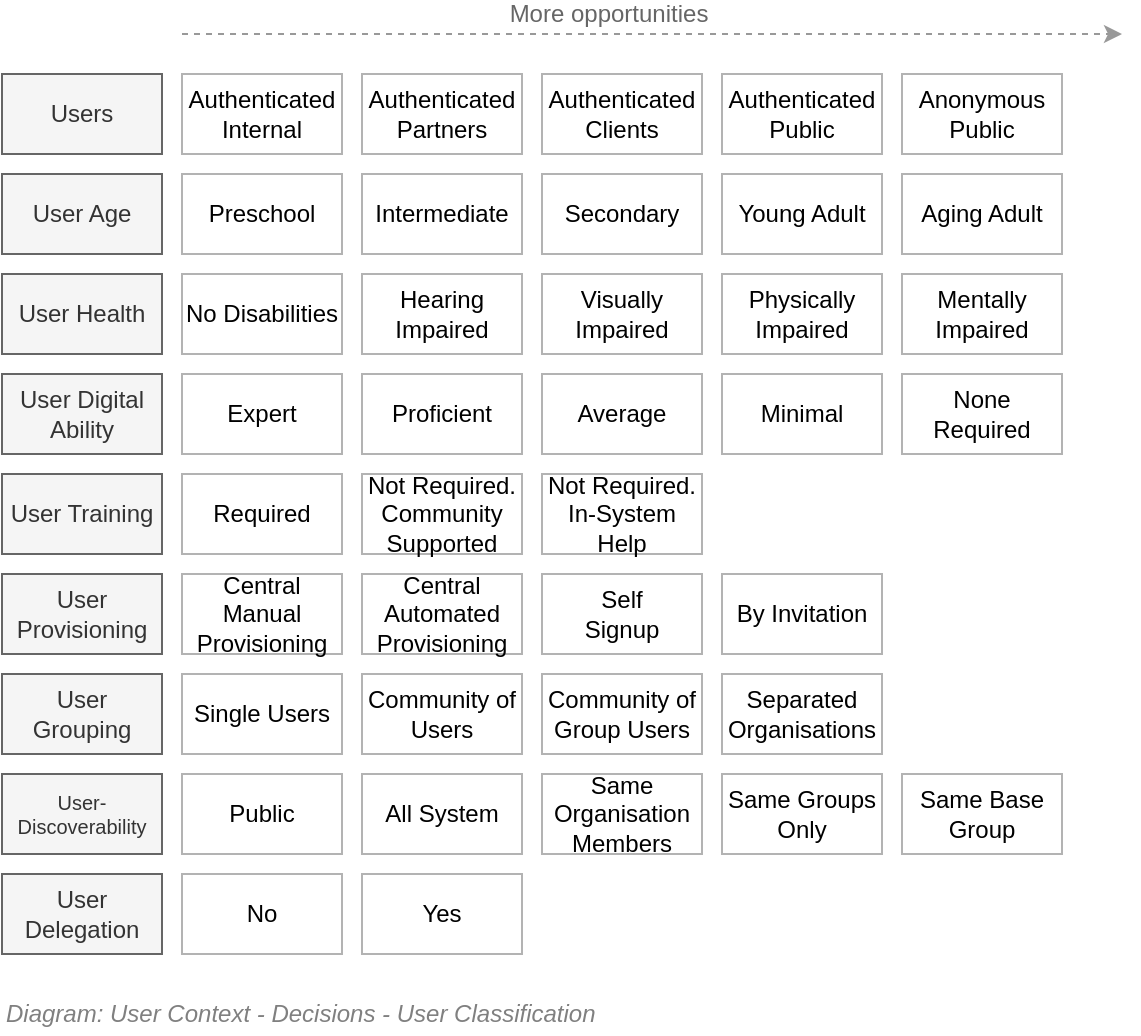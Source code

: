 <mxfile compressed="false" version="20.3.0" type="device">
  <diagram name="User Context/Decisions/Resource/Users" id="mJ9zh5-XbFA6OxV0q-oO">
    <mxGraphModel dx="782" dy="515" grid="1" gridSize="10" guides="1" tooltips="1" connect="1" arrows="1" fold="1" page="1" pageScale="1" pageWidth="827" pageHeight="1169" math="0" shadow="0">
      <root>
        <mxCell id="ghKAhKklCZQfBLjCrNQq-0" />
        <mxCell id="ghKAhKklCZQfBLjCrNQq-49" value="Diagram" style="" parent="ghKAhKklCZQfBLjCrNQq-0" />
        <mxCell id="ghKAhKklCZQfBLjCrNQq-50" value="Users" style="rounded=0;whiteSpace=wrap;html=1;shadow=0;glass=0;comic=0;strokeColor=#666666;fillColor=#f5f5f5;fontSize=12;align=center;fontColor=#333333;" parent="ghKAhKklCZQfBLjCrNQq-49" vertex="1">
          <mxGeometry x="120" y="200" width="80" height="40" as="geometry" />
        </mxCell>
        <mxCell id="ghKAhKklCZQfBLjCrNQq-51" value="Authenticated&lt;br style=&quot;font-size: 12px;&quot;&gt;Internal" style="rounded=0;whiteSpace=wrap;html=1;shadow=0;glass=0;comic=0;strokeColor=#B3B3B3;fillColor=none;fontSize=12;align=center;" parent="ghKAhKklCZQfBLjCrNQq-49" vertex="1">
          <mxGeometry x="210" y="200" width="80" height="40" as="geometry" />
        </mxCell>
        <mxCell id="ghKAhKklCZQfBLjCrNQq-52" value="Authenticated&lt;br style=&quot;font-size: 12px;&quot;&gt;Partners" style="rounded=0;whiteSpace=wrap;html=1;shadow=0;glass=0;comic=0;strokeColor=#B3B3B3;fillColor=none;fontSize=12;align=center;" parent="ghKAhKklCZQfBLjCrNQq-49" vertex="1">
          <mxGeometry x="300" y="200" width="80" height="40" as="geometry" />
        </mxCell>
        <mxCell id="ghKAhKklCZQfBLjCrNQq-53" value="Authenticated&lt;br style=&quot;font-size: 12px&quot;&gt;Clients" style="rounded=0;whiteSpace=wrap;html=1;shadow=0;glass=0;comic=0;strokeColor=#B3B3B3;fillColor=none;fontSize=12;align=center;" parent="ghKAhKklCZQfBLjCrNQq-49" vertex="1">
          <mxGeometry x="390" y="200" width="80" height="40" as="geometry" />
        </mxCell>
        <mxCell id="ghKAhKklCZQfBLjCrNQq-54" value="Authenticated&lt;br style=&quot;font-size: 12px;&quot;&gt;Public" style="rounded=0;whiteSpace=wrap;html=1;shadow=0;glass=0;comic=0;strokeColor=#B3B3B3;fillColor=none;fontSize=12;align=center;" parent="ghKAhKklCZQfBLjCrNQq-49" vertex="1">
          <mxGeometry x="480" y="200" width="80" height="40" as="geometry" />
        </mxCell>
        <mxCell id="ghKAhKklCZQfBLjCrNQq-62" value="User Grouping" style="rounded=0;whiteSpace=wrap;html=1;shadow=0;glass=0;comic=0;strokeColor=#666666;fillColor=#f5f5f5;fontSize=12;align=center;fontColor=#333333;" parent="ghKAhKklCZQfBLjCrNQq-49" vertex="1">
          <mxGeometry x="120" y="500" width="80" height="40" as="geometry" />
        </mxCell>
        <mxCell id="ghKAhKklCZQfBLjCrNQq-63" value="Single Users" style="rounded=0;whiteSpace=wrap;html=1;shadow=0;glass=0;comic=0;strokeColor=#B3B3B3;fillColor=none;fontSize=12;align=center;" parent="ghKAhKklCZQfBLjCrNQq-49" vertex="1">
          <mxGeometry x="210" y="500" width="80" height="40" as="geometry" />
        </mxCell>
        <mxCell id="ghKAhKklCZQfBLjCrNQq-64" value="Separated&lt;br style=&quot;font-size: 12px;&quot;&gt;Organisations" style="rounded=0;whiteSpace=wrap;html=1;shadow=0;glass=0;comic=0;strokeColor=#B3B3B3;fillColor=none;fontSize=12;align=center;" parent="ghKAhKklCZQfBLjCrNQq-49" vertex="1">
          <mxGeometry x="480" y="500" width="80" height="40" as="geometry" />
        </mxCell>
        <mxCell id="ghKAhKklCZQfBLjCrNQq-65" value="Community of Users" style="rounded=0;whiteSpace=wrap;html=1;shadow=0;glass=0;comic=0;strokeColor=#B3B3B3;fillColor=none;fontSize=12;align=center;" parent="ghKAhKklCZQfBLjCrNQq-49" vertex="1">
          <mxGeometry x="300" y="500" width="80" height="40" as="geometry" />
        </mxCell>
        <mxCell id="ghKAhKklCZQfBLjCrNQq-66" value="Community of Group Users&lt;br style=&quot;font-size: 12px;&quot;&gt;" style="rounded=0;whiteSpace=wrap;html=1;shadow=0;glass=0;comic=0;strokeColor=#B3B3B3;fillColor=none;fontSize=12;align=center;" parent="ghKAhKklCZQfBLjCrNQq-49" vertex="1">
          <mxGeometry x="390" y="500" width="80" height="40" as="geometry" />
        </mxCell>
        <mxCell id="ghKAhKklCZQfBLjCrNQq-67" value="User&lt;br style=&quot;font-size: 12px;&quot;&gt;Provisioning" style="rounded=0;whiteSpace=wrap;html=1;shadow=0;glass=0;comic=0;strokeColor=#666666;fillColor=#f5f5f5;fontSize=12;align=center;fontColor=#333333;" parent="ghKAhKklCZQfBLjCrNQq-49" vertex="1">
          <mxGeometry x="120" y="450" width="80" height="40" as="geometry" />
        </mxCell>
        <mxCell id="ghKAhKklCZQfBLjCrNQq-68" value="Central Manual&lt;br style=&quot;font-size: 12px;&quot;&gt;Provisioning" style="rounded=0;whiteSpace=wrap;html=1;shadow=0;glass=0;comic=0;strokeColor=#B3B3B3;fillColor=none;fontSize=12;align=center;" parent="ghKAhKklCZQfBLjCrNQq-49" vertex="1">
          <mxGeometry x="210" y="450" width="80" height="40" as="geometry" />
        </mxCell>
        <mxCell id="ghKAhKklCZQfBLjCrNQq-69" value="Self &lt;br style=&quot;font-size: 12px;&quot;&gt;Signup" style="rounded=0;whiteSpace=wrap;html=1;shadow=0;glass=0;comic=0;strokeColor=#B3B3B3;fillColor=none;fontSize=12;align=center;" parent="ghKAhKklCZQfBLjCrNQq-49" vertex="1">
          <mxGeometry x="390" y="450" width="80" height="40" as="geometry" />
        </mxCell>
        <mxCell id="ghKAhKklCZQfBLjCrNQq-70" value="By Invitation" style="rounded=0;whiteSpace=wrap;html=1;shadow=0;glass=0;comic=0;strokeColor=#B3B3B3;fillColor=none;fontSize=12;align=center;" parent="ghKAhKklCZQfBLjCrNQq-49" vertex="1">
          <mxGeometry x="480" y="450" width="80" height="40" as="geometry" />
        </mxCell>
        <mxCell id="ghKAhKklCZQfBLjCrNQq-71" value="Central Automated&lt;br style=&quot;font-size: 12px;&quot;&gt;Provisioning" style="rounded=0;whiteSpace=wrap;html=1;shadow=0;glass=0;comic=0;strokeColor=#B3B3B3;fillColor=none;fontSize=12;align=center;" parent="ghKAhKklCZQfBLjCrNQq-49" vertex="1">
          <mxGeometry x="300" y="450" width="80" height="40" as="geometry" />
        </mxCell>
        <mxCell id="ghKAhKklCZQfBLjCrNQq-72" value="User Delegation" style="rounded=0;whiteSpace=wrap;html=1;shadow=0;glass=0;comic=0;strokeColor=#666666;fillColor=#f5f5f5;fontSize=12;align=center;fontColor=#333333;" parent="ghKAhKklCZQfBLjCrNQq-49" vertex="1">
          <mxGeometry x="120" y="600" width="80" height="40" as="geometry" />
        </mxCell>
        <mxCell id="ghKAhKklCZQfBLjCrNQq-73" value="No" style="rounded=0;whiteSpace=wrap;html=1;shadow=0;glass=0;comic=0;strokeColor=#B3B3B3;fillColor=none;fontSize=12;align=center;" parent="ghKAhKklCZQfBLjCrNQq-49" vertex="1">
          <mxGeometry x="210" y="600" width="80" height="40" as="geometry" />
        </mxCell>
        <mxCell id="ghKAhKklCZQfBLjCrNQq-74" value="Yes" style="rounded=0;whiteSpace=wrap;html=1;shadow=0;glass=0;comic=0;strokeColor=#B3B3B3;fillColor=none;fontSize=12;align=center;" parent="ghKAhKklCZQfBLjCrNQq-49" vertex="1">
          <mxGeometry x="300" y="600" width="80" height="40" as="geometry" />
        </mxCell>
        <mxCell id="ghKAhKklCZQfBLjCrNQq-119" value="User Training" style="rounded=0;whiteSpace=wrap;html=1;shadow=0;glass=0;comic=0;strokeColor=#666666;fillColor=#f5f5f5;fontSize=12;align=center;fontColor=#333333;" parent="ghKAhKklCZQfBLjCrNQq-49" vertex="1">
          <mxGeometry x="120" y="400" width="80" height="40" as="geometry" />
        </mxCell>
        <mxCell id="ghKAhKklCZQfBLjCrNQq-120" value="Required" style="rounded=0;whiteSpace=wrap;html=1;shadow=0;glass=0;comic=0;strokeColor=#B3B3B3;fillColor=none;fontSize=12;align=center;" parent="ghKAhKklCZQfBLjCrNQq-49" vertex="1">
          <mxGeometry x="210" y="400" width="80" height="40" as="geometry" />
        </mxCell>
        <mxCell id="ghKAhKklCZQfBLjCrNQq-121" value="Not Required.&lt;br&gt;In-System Help" style="rounded=0;whiteSpace=wrap;html=1;shadow=0;glass=0;comic=0;strokeColor=#B3B3B3;fillColor=none;fontSize=12;align=center;" parent="ghKAhKklCZQfBLjCrNQq-49" vertex="1">
          <mxGeometry x="390" y="400" width="80" height="40" as="geometry" />
        </mxCell>
        <mxCell id="ghKAhKklCZQfBLjCrNQq-122" value="Not Required.&lt;br&gt;Community Supported" style="rounded=0;whiteSpace=wrap;html=1;shadow=0;glass=0;comic=0;strokeColor=#B3B3B3;fillColor=none;fontSize=12;align=center;" parent="ghKAhKklCZQfBLjCrNQq-49" vertex="1">
          <mxGeometry x="300" y="400" width="80" height="40" as="geometry" />
        </mxCell>
        <mxCell id="ghKAhKklCZQfBLjCrNQq-123" value="User Age" style="rounded=0;whiteSpace=wrap;html=1;shadow=0;glass=0;comic=0;strokeColor=#666666;fillColor=#f5f5f5;fontSize=12;align=center;fontColor=#333333;" parent="ghKAhKklCZQfBLjCrNQq-49" vertex="1">
          <mxGeometry x="120" y="250" width="80" height="40" as="geometry" />
        </mxCell>
        <mxCell id="ghKAhKklCZQfBLjCrNQq-124" value="User Health" style="rounded=0;whiteSpace=wrap;html=1;shadow=0;glass=0;comic=0;strokeColor=#666666;fillColor=#f5f5f5;fontSize=12;align=center;fontColor=#333333;" parent="ghKAhKklCZQfBLjCrNQq-49" vertex="1">
          <mxGeometry x="120" y="300" width="80" height="40" as="geometry" />
        </mxCell>
        <mxCell id="ghKAhKklCZQfBLjCrNQq-125" value="No Disabilities" style="rounded=0;whiteSpace=wrap;html=1;shadow=0;glass=0;comic=0;strokeColor=#B3B3B3;fillColor=none;fontSize=12;align=center;" parent="ghKAhKklCZQfBLjCrNQq-49" vertex="1">
          <mxGeometry x="210" y="300" width="80" height="40" as="geometry" />
        </mxCell>
        <mxCell id="ghKAhKklCZQfBLjCrNQq-126" value="Hearing Impaired" style="rounded=0;whiteSpace=wrap;html=1;shadow=0;glass=0;comic=0;strokeColor=#B3B3B3;fillColor=none;fontSize=12;align=center;" parent="ghKAhKklCZQfBLjCrNQq-49" vertex="1">
          <mxGeometry x="300" y="300" width="80" height="40" as="geometry" />
        </mxCell>
        <mxCell id="ghKAhKklCZQfBLjCrNQq-127" value="Visually Impaired" style="rounded=0;whiteSpace=wrap;html=1;shadow=0;glass=0;comic=0;strokeColor=#B3B3B3;fillColor=none;fontSize=12;align=center;" parent="ghKAhKklCZQfBLjCrNQq-49" vertex="1">
          <mxGeometry x="390" y="300" width="80" height="40" as="geometry" />
        </mxCell>
        <mxCell id="ghKAhKklCZQfBLjCrNQq-128" value="Physically Impaired" style="rounded=0;whiteSpace=wrap;html=1;shadow=0;glass=0;comic=0;strokeColor=#B3B3B3;fillColor=none;fontSize=12;align=center;" parent="ghKAhKklCZQfBLjCrNQq-49" vertex="1">
          <mxGeometry x="480" y="300" width="80" height="40" as="geometry" />
        </mxCell>
        <mxCell id="ghKAhKklCZQfBLjCrNQq-129" value="Mentally Impaired" style="rounded=0;whiteSpace=wrap;html=1;shadow=0;glass=0;comic=0;strokeColor=#B3B3B3;fillColor=none;fontSize=12;align=center;" parent="ghKAhKklCZQfBLjCrNQq-49" vertex="1">
          <mxGeometry x="570" y="300" width="80" height="40" as="geometry" />
        </mxCell>
        <mxCell id="ghKAhKklCZQfBLjCrNQq-131" value="Preschool" style="rounded=0;whiteSpace=wrap;html=1;shadow=0;glass=0;comic=0;strokeColor=#B3B3B3;fillColor=none;fontSize=12;align=center;" parent="ghKAhKklCZQfBLjCrNQq-49" vertex="1">
          <mxGeometry x="210" y="250" width="80" height="40" as="geometry" />
        </mxCell>
        <mxCell id="ghKAhKklCZQfBLjCrNQq-132" value="Intermediate" style="rounded=0;whiteSpace=wrap;html=1;shadow=0;glass=0;comic=0;strokeColor=#B3B3B3;fillColor=none;fontSize=12;align=center;" parent="ghKAhKklCZQfBLjCrNQq-49" vertex="1">
          <mxGeometry x="300" y="250" width="80" height="40" as="geometry" />
        </mxCell>
        <mxCell id="ghKAhKklCZQfBLjCrNQq-133" value="Secondary" style="rounded=0;whiteSpace=wrap;html=1;shadow=0;glass=0;comic=0;strokeColor=#B3B3B3;fillColor=none;fontSize=12;align=center;" parent="ghKAhKklCZQfBLjCrNQq-49" vertex="1">
          <mxGeometry x="390" y="250" width="80" height="40" as="geometry" />
        </mxCell>
        <mxCell id="ghKAhKklCZQfBLjCrNQq-134" value="Young Adult" style="rounded=0;whiteSpace=wrap;html=1;shadow=0;glass=0;comic=0;strokeColor=#B3B3B3;fillColor=none;fontSize=12;align=center;" parent="ghKAhKklCZQfBLjCrNQq-49" vertex="1">
          <mxGeometry x="480" y="250" width="80" height="40" as="geometry" />
        </mxCell>
        <mxCell id="ghKAhKklCZQfBLjCrNQq-135" value="Aging Adult" style="rounded=0;whiteSpace=wrap;html=1;shadow=0;glass=0;comic=0;strokeColor=#B3B3B3;fillColor=none;fontSize=12;align=center;" parent="ghKAhKklCZQfBLjCrNQq-49" vertex="1">
          <mxGeometry x="570" y="250" width="80" height="40" as="geometry" />
        </mxCell>
        <mxCell id="ghKAhKklCZQfBLjCrNQq-136" value="User Digital Ability" style="rounded=0;whiteSpace=wrap;html=1;shadow=0;glass=0;comic=0;strokeColor=#666666;fillColor=#f5f5f5;fontSize=12;align=center;fontColor=#333333;" parent="ghKAhKklCZQfBLjCrNQq-49" vertex="1">
          <mxGeometry x="120" y="350" width="80" height="40" as="geometry" />
        </mxCell>
        <mxCell id="ghKAhKklCZQfBLjCrNQq-137" value="Expert" style="rounded=0;whiteSpace=wrap;html=1;shadow=0;glass=0;comic=0;strokeColor=#B3B3B3;fillColor=none;fontSize=12;align=center;" parent="ghKAhKklCZQfBLjCrNQq-49" vertex="1">
          <mxGeometry x="210" y="350" width="80" height="40" as="geometry" />
        </mxCell>
        <mxCell id="ghKAhKklCZQfBLjCrNQq-138" value="Proficient" style="rounded=0;whiteSpace=wrap;html=1;shadow=0;glass=0;comic=0;strokeColor=#B3B3B3;fillColor=none;fontSize=12;align=center;" parent="ghKAhKklCZQfBLjCrNQq-49" vertex="1">
          <mxGeometry x="300" y="350" width="80" height="40" as="geometry" />
        </mxCell>
        <mxCell id="ghKAhKklCZQfBLjCrNQq-139" value="Average" style="rounded=0;whiteSpace=wrap;html=1;shadow=0;glass=0;comic=0;strokeColor=#B3B3B3;fillColor=none;fontSize=12;align=center;" parent="ghKAhKklCZQfBLjCrNQq-49" vertex="1">
          <mxGeometry x="390" y="350" width="80" height="40" as="geometry" />
        </mxCell>
        <mxCell id="ghKAhKklCZQfBLjCrNQq-140" value="Minimal" style="rounded=0;whiteSpace=wrap;html=1;shadow=0;glass=0;comic=0;strokeColor=#B3B3B3;fillColor=none;fontSize=12;align=center;" parent="ghKAhKklCZQfBLjCrNQq-49" vertex="1">
          <mxGeometry x="480" y="350" width="80" height="40" as="geometry" />
        </mxCell>
        <mxCell id="ghKAhKklCZQfBLjCrNQq-141" value="None Required" style="rounded=0;whiteSpace=wrap;html=1;shadow=0;glass=0;comic=0;strokeColor=#B3B3B3;fillColor=none;fontSize=12;align=center;" parent="ghKAhKklCZQfBLjCrNQq-49" vertex="1">
          <mxGeometry x="570" y="350" width="80" height="40" as="geometry" />
        </mxCell>
        <mxCell id="ghKAhKklCZQfBLjCrNQq-60" value="Anonymous&lt;br style=&quot;font-size: 12px;&quot;&gt;Public" style="rounded=0;whiteSpace=wrap;html=1;shadow=0;glass=0;comic=0;strokeColor=#B3B3B3;fillColor=none;fontSize=12;align=center;" parent="ghKAhKklCZQfBLjCrNQq-49" vertex="1">
          <mxGeometry x="570" y="200" width="80" height="40" as="geometry" />
        </mxCell>
        <mxCell id="DiHGMrEC9Iwcs7OLFbUN-0" value="More opportunities" style="endArrow=classic;html=1;dashed=1;labelBackgroundColor=none;strokeColor=#999999;fontFamily=Helvetica;fontSize=12;fontColor=#666666;" parent="ghKAhKklCZQfBLjCrNQq-49" edge="1">
          <mxGeometry x="-0.095" y="10" width="50" height="50" relative="1" as="geometry">
            <mxPoint x="210" y="180" as="sourcePoint" />
            <mxPoint x="680" y="180" as="targetPoint" />
            <mxPoint as="offset" />
          </mxGeometry>
        </mxCell>
        <mxCell id="ghKAhKklCZQfBLjCrNQq-159" value="User-Discoverability&lt;br&gt;" style="rounded=0;whiteSpace=wrap;html=1;shadow=0;glass=0;comic=0;strokeColor=#666666;fillColor=#f5f5f5;fontSize=10;align=center;fontColor=#333333;" parent="ghKAhKklCZQfBLjCrNQq-49" vertex="1">
          <mxGeometry x="120" y="550" width="80" height="40" as="geometry" />
        </mxCell>
        <mxCell id="ghKAhKklCZQfBLjCrNQq-161" value="All System" style="rounded=0;whiteSpace=wrap;html=1;shadow=0;glass=0;comic=0;strokeColor=#B3B3B3;fillColor=none;fontSize=12;align=center;" parent="ghKAhKklCZQfBLjCrNQq-49" vertex="1">
          <mxGeometry x="300" y="550" width="80" height="40" as="geometry" />
        </mxCell>
        <mxCell id="ghKAhKklCZQfBLjCrNQq-162" value="Same Organisation&lt;br&gt;Members" style="rounded=0;whiteSpace=wrap;html=1;shadow=0;glass=0;comic=0;strokeColor=#B3B3B3;fillColor=none;fontSize=12;align=center;" parent="ghKAhKklCZQfBLjCrNQq-49" vertex="1">
          <mxGeometry x="390" y="550" width="80" height="40" as="geometry" />
        </mxCell>
        <mxCell id="ghKAhKklCZQfBLjCrNQq-163" value="Same Groups Only" style="rounded=0;whiteSpace=wrap;html=1;shadow=0;glass=0;comic=0;strokeColor=#B3B3B3;fillColor=none;fontSize=12;align=center;" parent="ghKAhKklCZQfBLjCrNQq-49" vertex="1">
          <mxGeometry x="480" y="550" width="80" height="40" as="geometry" />
        </mxCell>
        <mxCell id="ghKAhKklCZQfBLjCrNQq-164" value="Same Base Group" style="rounded=0;whiteSpace=wrap;html=1;shadow=0;glass=0;comic=0;strokeColor=#B3B3B3;fillColor=none;fontSize=12;align=center;" parent="ghKAhKklCZQfBLjCrNQq-49" vertex="1">
          <mxGeometry x="570" y="550" width="80" height="40" as="geometry" />
        </mxCell>
        <mxCell id="E8dD4HR2qQex3XuOb9kH-0" value="Public" style="rounded=0;whiteSpace=wrap;html=1;shadow=0;glass=0;comic=0;strokeColor=#B3B3B3;fillColor=none;fontSize=12;align=center;" vertex="1" parent="ghKAhKklCZQfBLjCrNQq-49">
          <mxGeometry x="210" y="550" width="80" height="40" as="geometry" />
        </mxCell>
        <mxCell id="sdqEeu79rnzN42n11xie-3" value="Forbidden" style="" parent="ghKAhKklCZQfBLjCrNQq-0" visible="0" />
        <mxCell id="sdqEeu79rnzN42n11xie-2" value="" style="shape=image;html=1;verticalAlign=top;verticalLabelPosition=bottom;labelBackgroundColor=#ffffff;imageAspect=0;aspect=fixed;image=https://cdn4.iconfinder.com/data/icons/feather/24/x-128.png;opacity=30;" parent="sdqEeu79rnzN42n11xie-3" vertex="1">
          <mxGeometry x="230" y="350" width="40" height="40" as="geometry" />
        </mxCell>
        <mxCell id="sdqEeu79rnzN42n11xie-0" value="" style="shape=image;html=1;verticalAlign=top;verticalLabelPosition=bottom;labelBackgroundColor=#ffffff;imageAspect=0;aspect=fixed;image=https://cdn4.iconfinder.com/data/icons/feather/24/x-128.png;opacity=30;" parent="sdqEeu79rnzN42n11xie-3" vertex="1">
          <mxGeometry x="230" y="550.67" width="40" height="40" as="geometry" />
        </mxCell>
        <mxCell id="ghKAhKklCZQfBLjCrNQq-158" value="Overlays" style="" parent="ghKAhKklCZQfBLjCrNQq-0" visible="0" />
        <mxCell id="ghKAhKklCZQfBLjCrNQq-179" value="" style="rounded=0;whiteSpace=wrap;html=1;shadow=0;glass=0;comic=0;strokeColor=#000000;fillColor=#E6E6E6;fontSize=10;align=center;strokeWidth=6;opacity=30;" parent="ghKAhKklCZQfBLjCrNQq-158" vertex="1">
          <mxGeometry x="300" y="250" width="80" height="40" as="geometry" />
        </mxCell>
        <mxCell id="ghKAhKklCZQfBLjCrNQq-180" value="" style="rounded=0;whiteSpace=wrap;html=1;shadow=0;glass=0;comic=0;strokeColor=#000000;fillColor=#E6E6E6;fontSize=10;align=center;strokeWidth=6;opacity=30;" parent="ghKAhKklCZQfBLjCrNQq-158" vertex="1">
          <mxGeometry x="390" y="250" width="80" height="40" as="geometry" />
        </mxCell>
        <mxCell id="ghKAhKklCZQfBLjCrNQq-181" value="" style="rounded=0;whiteSpace=wrap;html=1;shadow=0;glass=0;comic=0;strokeColor=#000000;fillColor=#E6E6E6;fontSize=10;align=center;strokeWidth=6;opacity=30;" parent="ghKAhKklCZQfBLjCrNQq-158" vertex="1">
          <mxGeometry x="480" y="250" width="80" height="40" as="geometry" />
        </mxCell>
        <mxCell id="ghKAhKklCZQfBLjCrNQq-182" value="" style="rounded=0;whiteSpace=wrap;html=1;shadow=0;glass=0;comic=0;strokeColor=#000000;fillColor=#E6E6E6;fontSize=10;align=center;strokeWidth=6;opacity=30;" parent="ghKAhKklCZQfBLjCrNQq-158" vertex="1">
          <mxGeometry x="570" y="250" width="80" height="40" as="geometry" />
        </mxCell>
        <mxCell id="ghKAhKklCZQfBLjCrNQq-183" value="" style="rounded=0;whiteSpace=wrap;html=1;shadow=0;glass=0;comic=0;strokeColor=#000000;fillColor=#E6E6E6;fontSize=10;align=center;strokeWidth=6;opacity=30;" parent="ghKAhKklCZQfBLjCrNQq-158" vertex="1">
          <mxGeometry x="300" y="300" width="80" height="40" as="geometry" />
        </mxCell>
        <mxCell id="ghKAhKklCZQfBLjCrNQq-184" value="" style="rounded=0;whiteSpace=wrap;html=1;shadow=0;glass=0;comic=0;strokeColor=#000000;fillColor=#E6E6E6;fontSize=10;align=center;strokeWidth=6;opacity=30;" parent="ghKAhKklCZQfBLjCrNQq-158" vertex="1">
          <mxGeometry x="390" y="300" width="80" height="40" as="geometry" />
        </mxCell>
        <mxCell id="ghKAhKklCZQfBLjCrNQq-185" value="" style="rounded=0;whiteSpace=wrap;html=1;shadow=0;glass=0;comic=0;strokeColor=#000000;fillColor=#E6E6E6;fontSize=10;align=center;strokeWidth=6;opacity=30;" parent="ghKAhKklCZQfBLjCrNQq-158" vertex="1">
          <mxGeometry x="480" y="350" width="80" height="40" as="geometry" />
        </mxCell>
        <mxCell id="ghKAhKklCZQfBLjCrNQq-186" value="" style="rounded=0;whiteSpace=wrap;html=1;shadow=0;glass=0;comic=0;strokeColor=#000000;fillColor=#E6E6E6;fontSize=10;align=center;strokeWidth=6;opacity=30;" parent="ghKAhKklCZQfBLjCrNQq-158" vertex="1">
          <mxGeometry x="390" y="350" width="80" height="40" as="geometry" />
        </mxCell>
        <mxCell id="ghKAhKklCZQfBLjCrNQq-187" value="" style="rounded=0;whiteSpace=wrap;html=1;shadow=0;glass=0;comic=0;strokeColor=#000000;fillColor=#E6E6E6;fontSize=10;align=center;strokeWidth=6;opacity=30;" parent="ghKAhKklCZQfBLjCrNQq-158" vertex="1">
          <mxGeometry x="300" y="400" width="80" height="40" as="geometry" />
        </mxCell>
        <mxCell id="ghKAhKklCZQfBLjCrNQq-188" value="" style="rounded=0;whiteSpace=wrap;html=1;shadow=0;glass=0;comic=0;strokeColor=#000000;fillColor=#E6E6E6;fontSize=10;align=center;strokeWidth=6;opacity=30;" parent="ghKAhKklCZQfBLjCrNQq-158" vertex="1">
          <mxGeometry x="390" y="450" width="80" height="40" as="geometry" />
        </mxCell>
        <mxCell id="ghKAhKklCZQfBLjCrNQq-189" value="" style="rounded=0;whiteSpace=wrap;html=1;shadow=0;glass=0;comic=0;strokeColor=#000000;fillColor=#E6E6E6;fontSize=10;align=center;strokeWidth=6;opacity=30;" parent="ghKAhKklCZQfBLjCrNQq-158" vertex="1">
          <mxGeometry x="480" y="450" width="80" height="40" as="geometry" />
        </mxCell>
        <mxCell id="ghKAhKklCZQfBLjCrNQq-190" value="" style="rounded=0;whiteSpace=wrap;html=1;shadow=0;glass=0;comic=0;strokeColor=#000000;fillColor=#E6E6E6;fontSize=10;align=center;strokeWidth=6;opacity=30;" parent="ghKAhKklCZQfBLjCrNQq-158" vertex="1">
          <mxGeometry x="300" y="450" width="80" height="40" as="geometry" />
        </mxCell>
        <mxCell id="ghKAhKklCZQfBLjCrNQq-191" value="" style="rounded=0;whiteSpace=wrap;html=1;shadow=0;glass=0;comic=0;strokeColor=#000000;fillColor=#E6E6E6;fontSize=10;align=center;strokeWidth=6;opacity=30;" parent="ghKAhKklCZQfBLjCrNQq-158" vertex="1">
          <mxGeometry x="300" y="500" width="80" height="40" as="geometry" />
        </mxCell>
        <mxCell id="ghKAhKklCZQfBLjCrNQq-192" value="" style="rounded=0;whiteSpace=wrap;html=1;shadow=0;glass=0;comic=0;strokeColor=#000000;fillColor=#E6E6E6;fontSize=10;align=center;strokeWidth=6;opacity=30;" parent="ghKAhKklCZQfBLjCrNQq-158" vertex="1">
          <mxGeometry x="480" y="500" width="80" height="40" as="geometry" />
        </mxCell>
        <mxCell id="ghKAhKklCZQfBLjCrNQq-193" value="" style="rounded=0;whiteSpace=wrap;html=1;shadow=0;glass=0;comic=0;strokeColor=#000000;fillColor=#E6E6E6;fontSize=10;align=center;strokeWidth=6;opacity=30;" parent="ghKAhKklCZQfBLjCrNQq-158" vertex="1">
          <mxGeometry x="210" y="500" width="80" height="40" as="geometry" />
        </mxCell>
        <mxCell id="ghKAhKklCZQfBLjCrNQq-194" value="" style="rounded=0;whiteSpace=wrap;html=1;shadow=0;glass=0;comic=0;strokeColor=#000000;fillColor=#E6E6E6;fontSize=10;align=center;strokeWidth=6;opacity=30;" parent="ghKAhKklCZQfBLjCrNQq-158" vertex="1">
          <mxGeometry x="390" y="500" width="80" height="40" as="geometry" />
        </mxCell>
        <mxCell id="ghKAhKklCZQfBLjCrNQq-197" value="" style="rounded=0;whiteSpace=wrap;html=1;shadow=0;glass=0;comic=0;strokeColor=#000000;fillColor=#E6E6E6;fontSize=10;align=center;strokeWidth=6;opacity=30;" parent="ghKAhKklCZQfBLjCrNQq-158" vertex="1">
          <mxGeometry x="300" y="600" width="80" height="40" as="geometry" />
        </mxCell>
        <mxCell id="ghKAhKklCZQfBLjCrNQq-44" value="" style="rounded=0;whiteSpace=wrap;html=1;shadow=0;glass=0;comic=0;strokeColor=#000000;fillColor=#E6E6E6;fontSize=10;align=center;strokeWidth=6;opacity=30;" parent="ghKAhKklCZQfBLjCrNQq-158" vertex="1">
          <mxGeometry x="570" y="200" width="80" height="40" as="geometry" />
        </mxCell>
        <mxCell id="DiHGMrEC9Iwcs7OLFbUN-1" value="" style="rounded=0;whiteSpace=wrap;html=1;shadow=0;glass=0;comic=0;strokeColor=#000000;fillColor=#E6E6E6;fontSize=10;align=center;strokeWidth=6;opacity=30;" parent="ghKAhKklCZQfBLjCrNQq-158" vertex="1">
          <mxGeometry x="480" y="200" width="80" height="40" as="geometry" />
        </mxCell>
        <mxCell id="DiHGMrEC9Iwcs7OLFbUN-2" value="" style="rounded=0;whiteSpace=wrap;html=1;shadow=0;glass=0;comic=0;strokeColor=#000000;fillColor=#E6E6E6;fontSize=10;align=center;strokeWidth=6;opacity=30;" parent="ghKAhKklCZQfBLjCrNQq-158" vertex="1">
          <mxGeometry x="390" y="200" width="80" height="40" as="geometry" />
        </mxCell>
        <mxCell id="DiHGMrEC9Iwcs7OLFbUN-3" value="" style="rounded=0;whiteSpace=wrap;html=1;shadow=0;glass=0;comic=0;strokeColor=#000000;fillColor=#E6E6E6;fontSize=10;align=center;strokeWidth=6;opacity=30;" parent="ghKAhKklCZQfBLjCrNQq-158" vertex="1">
          <mxGeometry x="300" y="200" width="80" height="40" as="geometry" />
        </mxCell>
        <mxCell id="DiHGMrEC9Iwcs7OLFbUN-4" value="" style="rounded=0;whiteSpace=wrap;html=1;shadow=0;glass=0;comic=0;strokeColor=#000000;fillColor=#E6E6E6;fontSize=10;align=center;strokeWidth=6;opacity=30;" parent="ghKAhKklCZQfBLjCrNQq-158" vertex="1">
          <mxGeometry x="210" y="200" width="80" height="40" as="geometry" />
        </mxCell>
        <mxCell id="ghKAhKklCZQfBLjCrNQq-195" value="" style="rounded=0;whiteSpace=wrap;html=1;shadow=0;glass=0;comic=0;strokeColor=#000000;fillColor=#E6E6E6;fontSize=10;align=center;strokeWidth=6;opacity=30;" parent="ghKAhKklCZQfBLjCrNQq-158" vertex="1">
          <mxGeometry x="570" y="550" width="80" height="40" as="geometry" />
        </mxCell>
        <mxCell id="ghKAhKklCZQfBLjCrNQq-196" value="" style="rounded=0;whiteSpace=wrap;html=1;shadow=0;glass=0;comic=0;strokeColor=#000000;fillColor=#E6E6E6;fontSize=10;align=center;strokeWidth=6;opacity=30;" parent="ghKAhKklCZQfBLjCrNQq-158" vertex="1">
          <mxGeometry x="390" y="550" width="80" height="40" as="geometry" />
        </mxCell>
        <mxCell id="wD3OdH63fC2kGNWur0zw-0" value="Title/Diagram" parent="ghKAhKklCZQfBLjCrNQq-0" />
        <mxCell id="wD3OdH63fC2kGNWur0zw-1" value="&lt;font style=&quot;font-size: 12px&quot;&gt;Diagram: User Context - Decisions - User Classification&amp;nbsp;&lt;/font&gt;" style="text;strokeColor=none;fillColor=none;html=1;fontSize=10;fontStyle=2;verticalAlign=middle;align=left;shadow=0;glass=0;comic=0;opacity=30;fontColor=#808080;" parent="wD3OdH63fC2kGNWur0zw-0" vertex="1">
          <mxGeometry x="120" y="660" width="520" height="20" as="geometry" />
        </mxCell>
      </root>
    </mxGraphModel>
  </diagram>
</mxfile>

